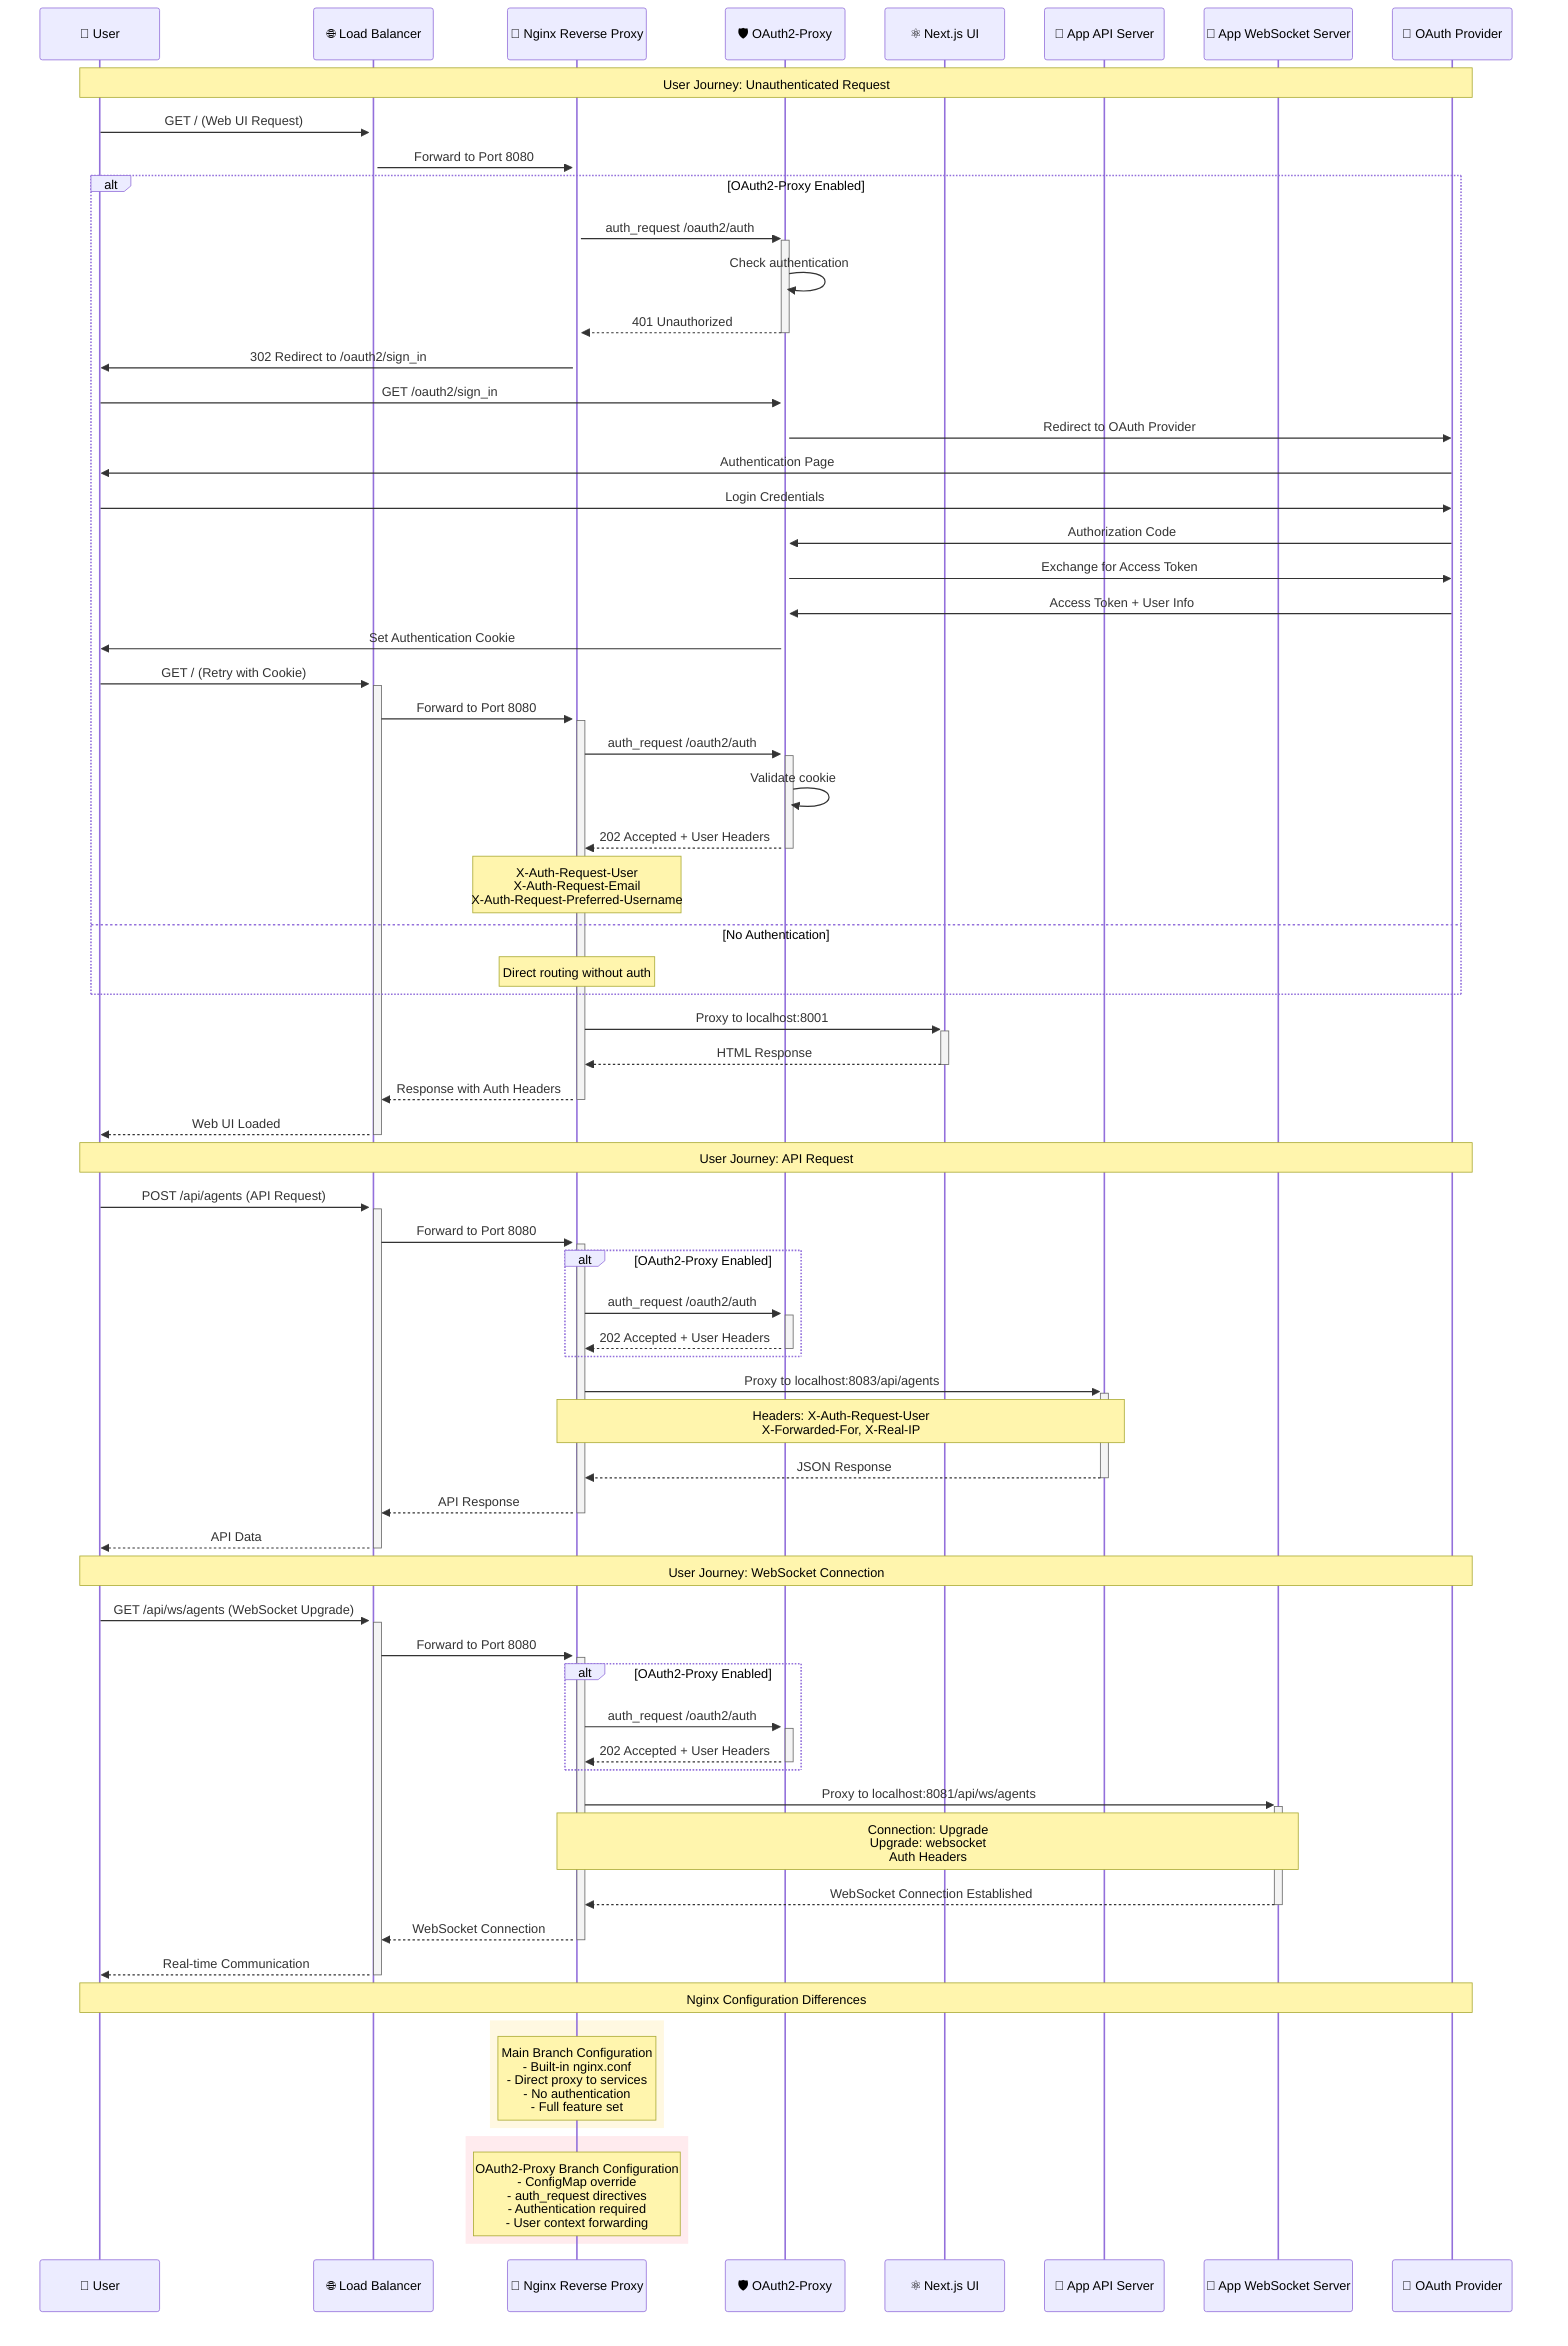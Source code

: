 sequenceDiagram
    participant User as 👤 User
    participant LB as 🌐 Load Balancer
    participant Nginx as 🔄 Nginx Reverse Proxy
    participant OAuth2 as 🛡️ OAuth2-Proxy
    participant NextJS as ⚛️ Next.js UI
    participant AppAPI as 🚀 App API Server
    participant AppWS as 🔌 App WebSocket Server
    participant Provider as 🔐 OAuth Provider

    Note over User,Provider: User Journey: Unauthenticated Request

    User->>+LB: GET / (Web UI Request)
    LB->>+Nginx: Forward to Port 8080
    
    alt OAuth2-Proxy Enabled
        Nginx->>+OAuth2: auth_request /oauth2/auth
        OAuth2->>OAuth2: Check authentication
        OAuth2-->>-Nginx: 401 Unauthorized
        Nginx->>User: 302 Redirect to /oauth2/sign_in
        
        User->>+OAuth2: GET /oauth2/sign_in
        OAuth2->>Provider: Redirect to OAuth Provider
        Provider->>User: Authentication Page
        User->>Provider: Login Credentials
        Provider->>OAuth2: Authorization Code
        OAuth2->>Provider: Exchange for Access Token
        Provider->>OAuth2: Access Token + User Info
        OAuth2->>User: Set Authentication Cookie
        
        User->>+LB: GET / (Retry with Cookie)
        LB->>+Nginx: Forward to Port 8080
        Nginx->>+OAuth2: auth_request /oauth2/auth
        OAuth2->>OAuth2: Validate cookie
        OAuth2-->>-Nginx: 202 Accepted + User Headers
        Note over Nginx: X-Auth-Request-User<br/>X-Auth-Request-Email<br/>X-Auth-Request-Preferred-Username
    else No Authentication
        Note over Nginx: Direct routing without auth
    end
    
    Nginx->>+NextJS: Proxy to localhost:8001
    NextJS-->>-Nginx: HTML Response
    Nginx-->>-LB: Response with Auth Headers
    LB-->>-User: Web UI Loaded

    Note over User,Provider: User Journey: API Request

    User->>+LB: POST /api/agents (API Request)
    LB->>+Nginx: Forward to Port 8080
    
    alt OAuth2-Proxy Enabled
        Nginx->>+OAuth2: auth_request /oauth2/auth
        OAuth2-->>-Nginx: 202 Accepted + User Headers
    end
    
    Nginx->>+AppAPI: Proxy to localhost:8083/api/agents
    Note over Nginx,AppAPI: Headers: X-Auth-Request-User<br/>X-Forwarded-For, X-Real-IP
    AppAPI-->>-Nginx: JSON Response
    Nginx-->>-LB: API Response
    LB-->>-User: API Data

    Note over User,Provider: User Journey: WebSocket Connection

    User->>+LB: GET /api/ws/agents (WebSocket Upgrade)
    LB->>+Nginx: Forward to Port 8080
    
    alt OAuth2-Proxy Enabled
        Nginx->>+OAuth2: auth_request /oauth2/auth
        OAuth2-->>-Nginx: 202 Accepted + User Headers
    end
    
    Nginx->>+AppWS: Proxy to localhost:8081/api/ws/agents
    Note over Nginx,AppWS: Connection: Upgrade<br/>Upgrade: websocket<br/>Auth Headers
    AppWS-->>-Nginx: WebSocket Connection Established
    Nginx-->>-LB: WebSocket Connection
    LB-->>-User: Real-time Communication

    Note over User,Provider: Nginx Configuration Differences

    rect rgb(255, 248, 225)
        Note over Nginx: Main Branch Configuration<br/>- Built-in nginx.conf<br/>- Direct proxy to services<br/>- No authentication<br/>- Full feature set
    end

    rect rgb(255, 235, 238)
        Note over Nginx: OAuth2-Proxy Branch Configuration<br/>- ConfigMap override<br/>- auth_request directives<br/>- Authentication required<br/>- User context forwarding
    end